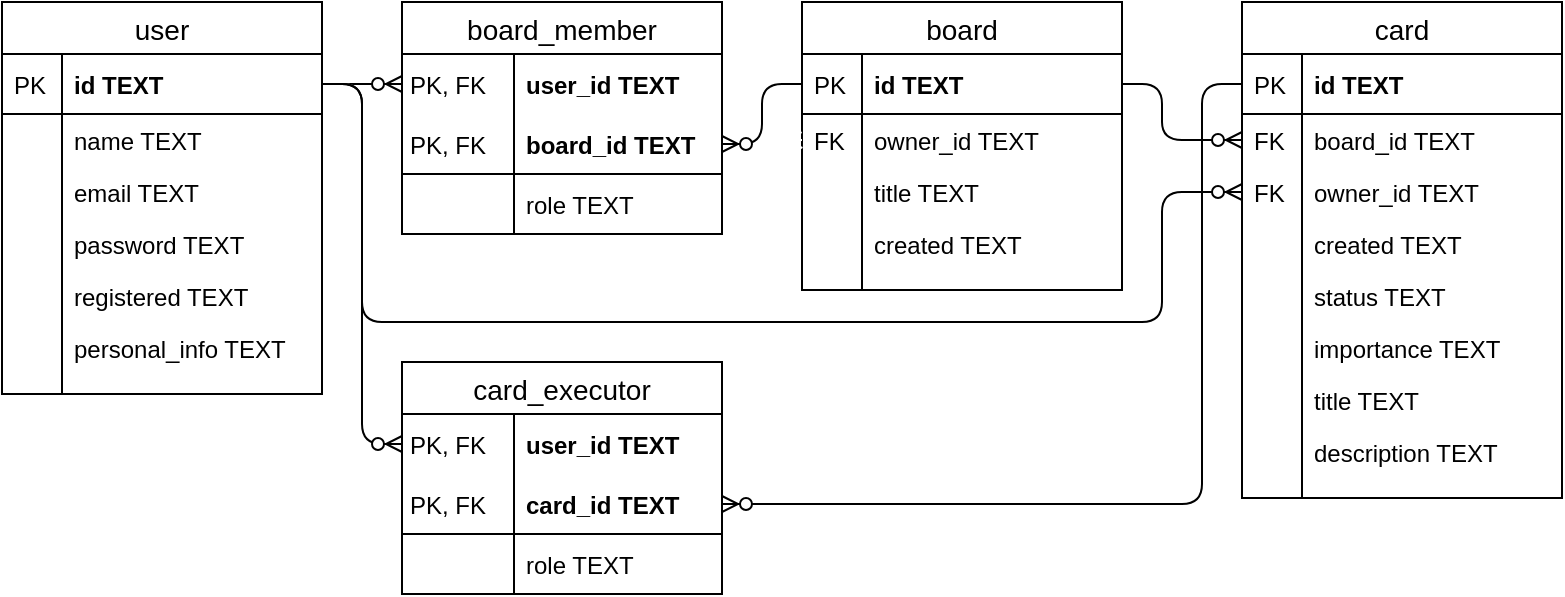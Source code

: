 <mxfile version="13.1.3">
    <diagram id="-ug3dL5VFNbu4fz48MFw" name="Page-1">
        <mxGraphModel dx="919" dy="643" grid="1" gridSize="10" guides="1" tooltips="1" connect="1" arrows="1" fold="1" page="1" pageScale="1" pageWidth="1920" pageHeight="1200" math="0" shadow="0">
            <root>
                <mxCell id="0"/>
                <mxCell id="1" parent="0"/>
                <mxCell id="IhKqmEDWCagnfCTXdV53-1" value="user" style="swimlane;fontStyle=0;childLayout=stackLayout;horizontal=1;startSize=26;fillColor=none;horizontalStack=0;resizeParent=1;resizeParentMax=0;resizeLast=0;collapsible=1;marginBottom=0;swimlaneFillColor=none;align=center;fontSize=14;" parent="1" vertex="1">
                    <mxGeometry x="40" y="40" width="160" height="196" as="geometry"/>
                </mxCell>
                <mxCell id="IhKqmEDWCagnfCTXdV53-2" value="id TEXT" style="shape=partialRectangle;top=0;left=0;right=0;bottom=1;align=left;verticalAlign=middle;fillColor=none;spacingLeft=34;spacingRight=4;overflow=hidden;rotatable=0;points=[[0,0.5],[1,0.5]];portConstraint=eastwest;dropTarget=0;fontStyle=1;fontSize=12;" parent="IhKqmEDWCagnfCTXdV53-1" vertex="1">
                    <mxGeometry y="26" width="160" height="30" as="geometry"/>
                </mxCell>
                <mxCell id="IhKqmEDWCagnfCTXdV53-3" value="PK" style="shape=partialRectangle;top=0;left=0;bottom=0;fillColor=none;align=left;verticalAlign=middle;spacingLeft=4;spacingRight=4;overflow=hidden;rotatable=0;points=[];portConstraint=eastwest;part=1;fontSize=12;" parent="IhKqmEDWCagnfCTXdV53-2" vertex="1" connectable="0">
                    <mxGeometry width="30" height="30" as="geometry"/>
                </mxCell>
                <mxCell id="IhKqmEDWCagnfCTXdV53-68" value="name TEXT" style="shape=partialRectangle;top=0;left=0;right=0;bottom=0;align=left;verticalAlign=top;fillColor=none;spacingLeft=34;spacingRight=4;overflow=hidden;rotatable=0;points=[[0,0.5],[1,0.5]];portConstraint=eastwest;dropTarget=0;fontSize=12;" parent="IhKqmEDWCagnfCTXdV53-1" vertex="1">
                    <mxGeometry y="56" width="160" height="26" as="geometry"/>
                </mxCell>
                <mxCell id="IhKqmEDWCagnfCTXdV53-69" value="" style="shape=partialRectangle;top=0;left=0;bottom=0;fillColor=none;align=left;verticalAlign=top;spacingLeft=4;spacingRight=4;overflow=hidden;rotatable=0;points=[];portConstraint=eastwest;part=1;fontSize=12;" parent="IhKqmEDWCagnfCTXdV53-68" vertex="1" connectable="0">
                    <mxGeometry width="30" height="26" as="geometry"/>
                </mxCell>
                <mxCell id="IhKqmEDWCagnfCTXdV53-4" value="email TEXT" style="shape=partialRectangle;top=0;left=0;right=0;bottom=0;align=left;verticalAlign=top;fillColor=none;spacingLeft=34;spacingRight=4;overflow=hidden;rotatable=0;points=[[0,0.5],[1,0.5]];portConstraint=eastwest;dropTarget=0;fontSize=12;" parent="IhKqmEDWCagnfCTXdV53-1" vertex="1">
                    <mxGeometry y="82" width="160" height="26" as="geometry"/>
                </mxCell>
                <mxCell id="IhKqmEDWCagnfCTXdV53-5" value="" style="shape=partialRectangle;top=0;left=0;bottom=0;fillColor=none;align=left;verticalAlign=top;spacingLeft=4;spacingRight=4;overflow=hidden;rotatable=0;points=[];portConstraint=eastwest;part=1;fontSize=12;" parent="IhKqmEDWCagnfCTXdV53-4" vertex="1" connectable="0">
                    <mxGeometry width="30" height="26" as="geometry"/>
                </mxCell>
                <mxCell id="IhKqmEDWCagnfCTXdV53-6" value="password TEXT" style="shape=partialRectangle;top=0;left=0;right=0;bottom=0;align=left;verticalAlign=top;fillColor=none;spacingLeft=34;spacingRight=4;overflow=hidden;rotatable=0;points=[[0,0.5],[1,0.5]];portConstraint=eastwest;dropTarget=0;fontSize=12;" parent="IhKqmEDWCagnfCTXdV53-1" vertex="1">
                    <mxGeometry y="108" width="160" height="26" as="geometry"/>
                </mxCell>
                <mxCell id="IhKqmEDWCagnfCTXdV53-7" value="" style="shape=partialRectangle;top=0;left=0;bottom=0;fillColor=none;align=left;verticalAlign=top;spacingLeft=4;spacingRight=4;overflow=hidden;rotatable=0;points=[];portConstraint=eastwest;part=1;fontSize=12;" parent="IhKqmEDWCagnfCTXdV53-6" vertex="1" connectable="0">
                    <mxGeometry width="30" height="26" as="geometry"/>
                </mxCell>
                <mxCell id="IhKqmEDWCagnfCTXdV53-8" value="registered TEXT" style="shape=partialRectangle;top=0;left=0;right=0;bottom=0;align=left;verticalAlign=top;fillColor=none;spacingLeft=34;spacingRight=4;overflow=hidden;rotatable=0;points=[[0,0.5],[1,0.5]];portConstraint=eastwest;dropTarget=0;fontSize=12;" parent="IhKqmEDWCagnfCTXdV53-1" vertex="1">
                    <mxGeometry y="134" width="160" height="26" as="geometry"/>
                </mxCell>
                <mxCell id="IhKqmEDWCagnfCTXdV53-9" value="" style="shape=partialRectangle;top=0;left=0;bottom=0;fillColor=none;align=left;verticalAlign=top;spacingLeft=4;spacingRight=4;overflow=hidden;rotatable=0;points=[];portConstraint=eastwest;part=1;fontSize=12;" parent="IhKqmEDWCagnfCTXdV53-8" vertex="1" connectable="0">
                    <mxGeometry width="30" height="26" as="geometry"/>
                </mxCell>
                <mxCell id="IhKqmEDWCagnfCTXdV53-70" value="personal_info TEXT" style="shape=partialRectangle;top=0;left=0;right=0;bottom=0;align=left;verticalAlign=top;fillColor=none;spacingLeft=34;spacingRight=4;overflow=hidden;rotatable=0;points=[[0,0.5],[1,0.5]];portConstraint=eastwest;dropTarget=0;fontSize=12;" parent="IhKqmEDWCagnfCTXdV53-1" vertex="1">
                    <mxGeometry y="160" width="160" height="26" as="geometry"/>
                </mxCell>
                <mxCell id="IhKqmEDWCagnfCTXdV53-71" value="" style="shape=partialRectangle;top=0;left=0;bottom=0;fillColor=none;align=left;verticalAlign=top;spacingLeft=4;spacingRight=4;overflow=hidden;rotatable=0;points=[];portConstraint=eastwest;part=1;fontSize=12;" parent="IhKqmEDWCagnfCTXdV53-70" vertex="1" connectable="0">
                    <mxGeometry width="30" height="26" as="geometry"/>
                </mxCell>
                <mxCell id="IhKqmEDWCagnfCTXdV53-10" value="" style="shape=partialRectangle;top=0;left=0;right=0;bottom=0;align=left;verticalAlign=top;fillColor=none;spacingLeft=34;spacingRight=4;overflow=hidden;rotatable=0;points=[[0,0.5],[1,0.5]];portConstraint=eastwest;dropTarget=0;fontSize=12;" parent="IhKqmEDWCagnfCTXdV53-1" vertex="1">
                    <mxGeometry y="186" width="160" height="10" as="geometry"/>
                </mxCell>
                <mxCell id="IhKqmEDWCagnfCTXdV53-11" value="" style="shape=partialRectangle;top=0;left=0;bottom=0;fillColor=none;align=left;verticalAlign=top;spacingLeft=4;spacingRight=4;overflow=hidden;rotatable=0;points=[];portConstraint=eastwest;part=1;fontSize=12;" parent="IhKqmEDWCagnfCTXdV53-10" vertex="1" connectable="0">
                    <mxGeometry width="30" height="10" as="geometry"/>
                </mxCell>
                <mxCell id="IhKqmEDWCagnfCTXdV53-72" value="board" style="swimlane;fontStyle=0;childLayout=stackLayout;horizontal=1;startSize=26;fillColor=none;horizontalStack=0;resizeParent=1;resizeParentMax=0;resizeLast=0;collapsible=1;marginBottom=0;swimlaneFillColor=none;align=center;fontSize=14;" parent="1" vertex="1">
                    <mxGeometry x="440" y="40" width="160" height="144" as="geometry"/>
                </mxCell>
                <mxCell id="IhKqmEDWCagnfCTXdV53-73" value="id TEXT" style="shape=partialRectangle;top=0;left=0;right=0;bottom=1;align=left;verticalAlign=middle;fillColor=none;spacingLeft=34;spacingRight=4;overflow=hidden;rotatable=0;points=[[0,0.5],[1,0.5]];portConstraint=eastwest;dropTarget=0;fontStyle=1;fontSize=12;" parent="IhKqmEDWCagnfCTXdV53-72" vertex="1">
                    <mxGeometry y="26" width="160" height="30" as="geometry"/>
                </mxCell>
                <mxCell id="IhKqmEDWCagnfCTXdV53-74" value="PK" style="shape=partialRectangle;top=0;left=0;bottom=0;fillColor=none;align=left;verticalAlign=middle;spacingLeft=4;spacingRight=4;overflow=hidden;rotatable=0;points=[];portConstraint=eastwest;part=1;fontSize=12;" parent="IhKqmEDWCagnfCTXdV53-73" vertex="1" connectable="0">
                    <mxGeometry width="30" height="30" as="geometry"/>
                </mxCell>
                <mxCell id="IhKqmEDWCagnfCTXdV53-89" value="owner_id TEXT" style="shape=partialRectangle;top=0;left=0;right=0;bottom=0;align=left;verticalAlign=top;fillColor=none;spacingLeft=34;spacingRight=4;overflow=hidden;rotatable=0;points=[[0,0.5],[1,0.5]];portConstraint=eastwest;dropTarget=0;fontSize=12;" parent="IhKqmEDWCagnfCTXdV53-72" vertex="1">
                    <mxGeometry y="56" width="160" height="26" as="geometry"/>
                </mxCell>
                <mxCell id="IhKqmEDWCagnfCTXdV53-90" value="FK" style="shape=partialRectangle;top=0;left=0;bottom=0;fillColor=none;align=left;verticalAlign=top;spacingLeft=4;spacingRight=4;overflow=hidden;rotatable=0;points=[];portConstraint=eastwest;part=1;fontSize=12;" parent="IhKqmEDWCagnfCTXdV53-89" vertex="1" connectable="0">
                    <mxGeometry width="30" height="26" as="geometry"/>
                </mxCell>
                <mxCell id="IhKqmEDWCagnfCTXdV53-83" value="title TEXT" style="shape=partialRectangle;top=0;left=0;right=0;bottom=0;align=left;verticalAlign=top;fillColor=none;spacingLeft=34;spacingRight=4;overflow=hidden;rotatable=0;points=[[0,0.5],[1,0.5]];portConstraint=eastwest;dropTarget=0;fontSize=12;" parent="IhKqmEDWCagnfCTXdV53-72" vertex="1">
                    <mxGeometry y="82" width="160" height="26" as="geometry"/>
                </mxCell>
                <mxCell id="IhKqmEDWCagnfCTXdV53-84" value="" style="shape=partialRectangle;top=0;left=0;bottom=0;fillColor=none;align=left;verticalAlign=top;spacingLeft=4;spacingRight=4;overflow=hidden;rotatable=0;points=[];portConstraint=eastwest;part=1;fontSize=12;" parent="IhKqmEDWCagnfCTXdV53-83" vertex="1" connectable="0">
                    <mxGeometry width="30" height="26" as="geometry"/>
                </mxCell>
                <mxCell id="IhKqmEDWCagnfCTXdV53-87" value="created TEXT" style="shape=partialRectangle;top=0;left=0;right=0;bottom=0;align=left;verticalAlign=top;fillColor=none;spacingLeft=34;spacingRight=4;overflow=hidden;rotatable=0;points=[[0,0.5],[1,0.5]];portConstraint=eastwest;dropTarget=0;fontSize=12;" parent="IhKqmEDWCagnfCTXdV53-72" vertex="1">
                    <mxGeometry y="108" width="160" height="26" as="geometry"/>
                </mxCell>
                <mxCell id="IhKqmEDWCagnfCTXdV53-88" value="" style="shape=partialRectangle;top=0;left=0;bottom=0;fillColor=none;align=left;verticalAlign=top;spacingLeft=4;spacingRight=4;overflow=hidden;rotatable=0;points=[];portConstraint=eastwest;part=1;fontSize=12;" parent="IhKqmEDWCagnfCTXdV53-87" vertex="1" connectable="0">
                    <mxGeometry width="30" height="26" as="geometry"/>
                </mxCell>
                <mxCell id="IhKqmEDWCagnfCTXdV53-85" value="" style="shape=partialRectangle;top=0;left=0;right=0;bottom=0;align=left;verticalAlign=top;fillColor=none;spacingLeft=34;spacingRight=4;overflow=hidden;rotatable=0;points=[[0,0.5],[1,0.5]];portConstraint=eastwest;dropTarget=0;fontSize=12;" parent="IhKqmEDWCagnfCTXdV53-72" vertex="1">
                    <mxGeometry y="134" width="160" height="10" as="geometry"/>
                </mxCell>
                <mxCell id="IhKqmEDWCagnfCTXdV53-86" value="" style="shape=partialRectangle;top=0;left=0;bottom=0;fillColor=none;align=left;verticalAlign=top;spacingLeft=4;spacingRight=4;overflow=hidden;rotatable=0;points=[];portConstraint=eastwest;part=1;fontSize=12;" parent="IhKqmEDWCagnfCTXdV53-85" vertex="1" connectable="0">
                    <mxGeometry width="30" height="10" as="geometry"/>
                </mxCell>
                <mxCell id="IhKqmEDWCagnfCTXdV53-91" value="board_member" style="swimlane;fontStyle=0;childLayout=stackLayout;horizontal=1;startSize=26;fillColor=none;horizontalStack=0;resizeParent=1;resizeParentMax=0;resizeLast=0;collapsible=1;marginBottom=0;swimlaneFillColor=none;align=center;fontSize=14;" parent="1" vertex="1">
                    <mxGeometry x="240" y="40" width="160" height="116" as="geometry"/>
                </mxCell>
                <mxCell id="IhKqmEDWCagnfCTXdV53-92" value="user_id TEXT" style="shape=partialRectangle;top=0;left=0;right=0;bottom=0;align=left;verticalAlign=middle;fillColor=none;spacingLeft=60;spacingRight=4;overflow=hidden;rotatable=0;points=[[0,0.5],[1,0.5]];portConstraint=eastwest;dropTarget=0;fontStyle=1;fontSize=12;" parent="IhKqmEDWCagnfCTXdV53-91" vertex="1">
                    <mxGeometry y="26" width="160" height="30" as="geometry"/>
                </mxCell>
                <mxCell id="IhKqmEDWCagnfCTXdV53-93" value="PK, FK" style="shape=partialRectangle;fontStyle=0;top=0;left=0;bottom=0;fillColor=none;align=left;verticalAlign=middle;spacingLeft=4;spacingRight=4;overflow=hidden;rotatable=0;points=[];portConstraint=eastwest;part=1;fontSize=12;spacing=0;" parent="IhKqmEDWCagnfCTXdV53-92" vertex="1" connectable="0">
                    <mxGeometry width="56" height="30" as="geometry"/>
                </mxCell>
                <mxCell id="IhKqmEDWCagnfCTXdV53-94" value="board_id TEXT" style="shape=partialRectangle;top=0;left=0;right=0;bottom=1;align=left;verticalAlign=middle;fillColor=none;spacingLeft=60;spacingRight=4;overflow=hidden;rotatable=0;points=[[0,0.5],[1,0.5]];portConstraint=eastwest;dropTarget=0;fontStyle=1;fontSize=12;" parent="IhKqmEDWCagnfCTXdV53-91" vertex="1">
                    <mxGeometry y="56" width="160" height="30" as="geometry"/>
                </mxCell>
                <mxCell id="IhKqmEDWCagnfCTXdV53-95" value="PK, FK" style="shape=partialRectangle;fontStyle=0;top=0;left=0;bottom=0;fillColor=none;align=left;verticalAlign=middle;spacingLeft=4;spacingRight=4;overflow=hidden;rotatable=0;points=[];portConstraint=eastwest;part=1;fontSize=12;spacing=0;" parent="IhKqmEDWCagnfCTXdV53-94" vertex="1" connectable="0">
                    <mxGeometry width="56" height="30" as="geometry"/>
                </mxCell>
                <mxCell id="IhKqmEDWCagnfCTXdV53-130" value="role TEXT" style="shape=partialRectangle;top=0;left=0;right=0;bottom=1;align=left;verticalAlign=middle;fillColor=none;spacingLeft=60;spacingRight=4;overflow=hidden;rotatable=0;points=[[0,0.5],[1,0.5]];portConstraint=eastwest;dropTarget=0;fontStyle=0;fontSize=12;" parent="IhKqmEDWCagnfCTXdV53-91" vertex="1">
                    <mxGeometry y="86" width="160" height="30" as="geometry"/>
                </mxCell>
                <mxCell id="IhKqmEDWCagnfCTXdV53-131" value="" style="shape=partialRectangle;fontStyle=0;top=0;left=0;bottom=0;fillColor=none;align=left;verticalAlign=middle;spacingLeft=4;spacingRight=4;overflow=hidden;rotatable=0;points=[];portConstraint=eastwest;part=1;fontSize=12;spacing=0;" parent="IhKqmEDWCagnfCTXdV53-130" vertex="1" connectable="0">
                    <mxGeometry width="56" height="30" as="geometry"/>
                </mxCell>
                <mxCell id="IhKqmEDWCagnfCTXdV53-102" value="" style="endArrow=ERzeroToMany;html=1;exitX=1;exitY=0.5;exitDx=0;exitDy=0;entryX=0;entryY=0.5;entryDx=0;entryDy=0;endFill=1;" parent="1" source="IhKqmEDWCagnfCTXdV53-2" target="IhKqmEDWCagnfCTXdV53-92" edge="1">
                    <mxGeometry width="50" height="50" relative="1" as="geometry">
                        <mxPoint x="300" y="190" as="sourcePoint"/>
                        <mxPoint x="350" y="140" as="targetPoint"/>
                    </mxGeometry>
                </mxCell>
                <mxCell id="IhKqmEDWCagnfCTXdV53-103" value="" style="endArrow=ERzeroToMany;html=1;exitX=0;exitY=0.5;exitDx=0;exitDy=0;entryX=1;entryY=0.5;entryDx=0;entryDy=0;endFill=1;" parent="1" source="IhKqmEDWCagnfCTXdV53-73" target="IhKqmEDWCagnfCTXdV53-94" edge="1">
                    <mxGeometry width="50" height="50" relative="1" as="geometry">
                        <mxPoint x="360" y="210" as="sourcePoint"/>
                        <mxPoint x="410" y="160" as="targetPoint"/>
                        <Array as="points">
                            <mxPoint x="420" y="81"/>
                            <mxPoint x="420" y="111"/>
                        </Array>
                    </mxGeometry>
                </mxCell>
                <mxCell id="IhKqmEDWCagnfCTXdV53-104" value="" style="endArrow=ERzeroToMany;html=1;exitX=1;exitY=0.5;exitDx=0;exitDy=0;entryX=0;entryY=0.5;entryDx=0;entryDy=0;endFill=1;strokeColor=#FFFFFF;" parent="1" source="IhKqmEDWCagnfCTXdV53-2" target="IhKqmEDWCagnfCTXdV53-89" edge="1">
                    <mxGeometry width="50" height="50" relative="1" as="geometry">
                        <mxPoint x="280" y="220" as="sourcePoint"/>
                        <mxPoint x="330" y="170" as="targetPoint"/>
                        <Array as="points">
                            <mxPoint x="220" y="81"/>
                            <mxPoint x="220" y="180"/>
                            <mxPoint x="420" y="180"/>
                            <mxPoint x="420" y="110"/>
                        </Array>
                    </mxGeometry>
                </mxCell>
                <mxCell id="IhKqmEDWCagnfCTXdV53-105" value="card" style="swimlane;fontStyle=0;childLayout=stackLayout;horizontal=1;startSize=26;fillColor=none;horizontalStack=0;resizeParent=1;resizeParentMax=0;resizeLast=0;collapsible=1;marginBottom=0;swimlaneFillColor=none;align=center;fontSize=14;" parent="1" vertex="1">
                    <mxGeometry x="660" y="40" width="160" height="248" as="geometry"/>
                </mxCell>
                <mxCell id="IhKqmEDWCagnfCTXdV53-106" value="id TEXT" style="shape=partialRectangle;top=0;left=0;right=0;bottom=1;align=left;verticalAlign=middle;fillColor=none;spacingLeft=34;spacingRight=4;overflow=hidden;rotatable=0;points=[[0,0.5],[1,0.5]];portConstraint=eastwest;dropTarget=0;fontStyle=1;fontSize=12;" parent="IhKqmEDWCagnfCTXdV53-105" vertex="1">
                    <mxGeometry y="26" width="160" height="30" as="geometry"/>
                </mxCell>
                <mxCell id="IhKqmEDWCagnfCTXdV53-107" value="PK" style="shape=partialRectangle;top=0;left=0;bottom=0;fillColor=none;align=left;verticalAlign=middle;spacingLeft=4;spacingRight=4;overflow=hidden;rotatable=0;points=[];portConstraint=eastwest;part=1;fontSize=12;" parent="IhKqmEDWCagnfCTXdV53-106" vertex="1" connectable="0">
                    <mxGeometry width="30" height="30" as="geometry"/>
                </mxCell>
                <mxCell id="IhKqmEDWCagnfCTXdV53-112" value="board_id TEXT" style="shape=partialRectangle;top=0;left=0;right=0;bottom=0;align=left;verticalAlign=top;fillColor=none;spacingLeft=34;spacingRight=4;overflow=hidden;rotatable=0;points=[[0,0.5],[1,0.5]];portConstraint=eastwest;dropTarget=0;fontSize=12;" parent="IhKqmEDWCagnfCTXdV53-105" vertex="1">
                    <mxGeometry y="56" width="160" height="26" as="geometry"/>
                </mxCell>
                <mxCell id="IhKqmEDWCagnfCTXdV53-113" value="FK" style="shape=partialRectangle;top=0;left=0;bottom=0;fillColor=none;align=left;verticalAlign=top;spacingLeft=4;spacingRight=4;overflow=hidden;rotatable=0;points=[];portConstraint=eastwest;part=1;fontSize=12;" parent="IhKqmEDWCagnfCTXdV53-112" vertex="1" connectable="0">
                    <mxGeometry width="30" height="26" as="geometry"/>
                </mxCell>
                <mxCell id="IhKqmEDWCagnfCTXdV53-108" value="owner_id TEXT" style="shape=partialRectangle;top=0;left=0;right=0;bottom=0;align=left;verticalAlign=top;fillColor=none;spacingLeft=34;spacingRight=4;overflow=hidden;rotatable=0;points=[[0,0.5],[1,0.5]];portConstraint=eastwest;dropTarget=0;fontSize=12;" parent="IhKqmEDWCagnfCTXdV53-105" vertex="1">
                    <mxGeometry y="82" width="160" height="26" as="geometry"/>
                </mxCell>
                <mxCell id="IhKqmEDWCagnfCTXdV53-109" value="FK" style="shape=partialRectangle;top=0;left=0;bottom=0;fillColor=none;align=left;verticalAlign=top;spacingLeft=4;spacingRight=4;overflow=hidden;rotatable=0;points=[];portConstraint=eastwest;part=1;fontSize=12;" parent="IhKqmEDWCagnfCTXdV53-108" vertex="1" connectable="0">
                    <mxGeometry width="30" height="26" as="geometry"/>
                </mxCell>
                <mxCell id="IhKqmEDWCagnfCTXdV53-136" value="created TEXT" style="shape=partialRectangle;top=0;left=0;right=0;bottom=0;align=left;verticalAlign=top;fillColor=none;spacingLeft=34;spacingRight=4;overflow=hidden;rotatable=0;points=[[0,0.5],[1,0.5]];portConstraint=eastwest;dropTarget=0;fontSize=12;" parent="IhKqmEDWCagnfCTXdV53-105" vertex="1">
                    <mxGeometry y="108" width="160" height="26" as="geometry"/>
                </mxCell>
                <mxCell id="IhKqmEDWCagnfCTXdV53-137" value="" style="shape=partialRectangle;top=0;left=0;bottom=0;fillColor=none;align=left;verticalAlign=top;spacingLeft=4;spacingRight=4;overflow=hidden;rotatable=0;points=[];portConstraint=eastwest;part=1;fontSize=12;" parent="IhKqmEDWCagnfCTXdV53-136" vertex="1" connectable="0">
                    <mxGeometry width="30" height="26" as="geometry"/>
                </mxCell>
                <mxCell id="IhKqmEDWCagnfCTXdV53-138" value="status TEXT" style="shape=partialRectangle;top=0;left=0;right=0;bottom=0;align=left;verticalAlign=top;fillColor=none;spacingLeft=34;spacingRight=4;overflow=hidden;rotatable=0;points=[[0,0.5],[1,0.5]];portConstraint=eastwest;dropTarget=0;fontSize=12;" parent="IhKqmEDWCagnfCTXdV53-105" vertex="1">
                    <mxGeometry y="134" width="160" height="26" as="geometry"/>
                </mxCell>
                <mxCell id="IhKqmEDWCagnfCTXdV53-139" value="" style="shape=partialRectangle;top=0;left=0;bottom=0;fillColor=none;align=left;verticalAlign=top;spacingLeft=4;spacingRight=4;overflow=hidden;rotatable=0;points=[];portConstraint=eastwest;part=1;fontSize=12;" parent="IhKqmEDWCagnfCTXdV53-138" vertex="1" connectable="0">
                    <mxGeometry width="30" height="26" as="geometry"/>
                </mxCell>
                <mxCell id="IhKqmEDWCagnfCTXdV53-140" value="importance TEXT" style="shape=partialRectangle;top=0;left=0;right=0;bottom=0;align=left;verticalAlign=top;fillColor=none;spacingLeft=34;spacingRight=4;overflow=hidden;rotatable=0;points=[[0,0.5],[1,0.5]];portConstraint=eastwest;dropTarget=0;fontSize=12;" parent="IhKqmEDWCagnfCTXdV53-105" vertex="1">
                    <mxGeometry y="160" width="160" height="26" as="geometry"/>
                </mxCell>
                <mxCell id="IhKqmEDWCagnfCTXdV53-141" value="" style="shape=partialRectangle;top=0;left=0;bottom=0;fillColor=none;align=left;verticalAlign=top;spacingLeft=4;spacingRight=4;overflow=hidden;rotatable=0;points=[];portConstraint=eastwest;part=1;fontSize=12;" parent="IhKqmEDWCagnfCTXdV53-140" vertex="1" connectable="0">
                    <mxGeometry width="30" height="26" as="geometry"/>
                </mxCell>
                <mxCell id="IhKqmEDWCagnfCTXdV53-110" value="title TEXT" style="shape=partialRectangle;top=0;left=0;right=0;bottom=0;align=left;verticalAlign=top;fillColor=none;spacingLeft=34;spacingRight=4;overflow=hidden;rotatable=0;points=[[0,0.5],[1,0.5]];portConstraint=eastwest;dropTarget=0;fontSize=12;" parent="IhKqmEDWCagnfCTXdV53-105" vertex="1">
                    <mxGeometry y="186" width="160" height="26" as="geometry"/>
                </mxCell>
                <mxCell id="IhKqmEDWCagnfCTXdV53-111" value="" style="shape=partialRectangle;top=0;left=0;bottom=0;fillColor=none;align=left;verticalAlign=top;spacingLeft=4;spacingRight=4;overflow=hidden;rotatable=0;points=[];portConstraint=eastwest;part=1;fontSize=12;" parent="IhKqmEDWCagnfCTXdV53-110" vertex="1" connectable="0">
                    <mxGeometry width="30" height="26" as="geometry"/>
                </mxCell>
                <mxCell id="IhKqmEDWCagnfCTXdV53-134" value="description TEXT" style="shape=partialRectangle;top=0;left=0;right=0;bottom=0;align=left;verticalAlign=top;fillColor=none;spacingLeft=34;spacingRight=4;overflow=hidden;rotatable=0;points=[[0,0.5],[1,0.5]];portConstraint=eastwest;dropTarget=0;fontSize=12;" parent="IhKqmEDWCagnfCTXdV53-105" vertex="1">
                    <mxGeometry y="212" width="160" height="26" as="geometry"/>
                </mxCell>
                <mxCell id="IhKqmEDWCagnfCTXdV53-135" value="" style="shape=partialRectangle;top=0;left=0;bottom=0;fillColor=none;align=left;verticalAlign=top;spacingLeft=4;spacingRight=4;overflow=hidden;rotatable=0;points=[];portConstraint=eastwest;part=1;fontSize=12;" parent="IhKqmEDWCagnfCTXdV53-134" vertex="1" connectable="0">
                    <mxGeometry width="30" height="26" as="geometry"/>
                </mxCell>
                <mxCell id="IhKqmEDWCagnfCTXdV53-114" value="" style="shape=partialRectangle;top=0;left=0;right=0;bottom=0;align=left;verticalAlign=top;fillColor=none;spacingLeft=34;spacingRight=4;overflow=hidden;rotatable=0;points=[[0,0.5],[1,0.5]];portConstraint=eastwest;dropTarget=0;fontSize=12;" parent="IhKqmEDWCagnfCTXdV53-105" vertex="1">
                    <mxGeometry y="238" width="160" height="10" as="geometry"/>
                </mxCell>
                <mxCell id="IhKqmEDWCagnfCTXdV53-115" value="" style="shape=partialRectangle;top=0;left=0;bottom=0;fillColor=none;align=left;verticalAlign=top;spacingLeft=4;spacingRight=4;overflow=hidden;rotatable=0;points=[];portConstraint=eastwest;part=1;fontSize=12;" parent="IhKqmEDWCagnfCTXdV53-114" vertex="1" connectable="0">
                    <mxGeometry width="30" height="10" as="geometry"/>
                </mxCell>
                <mxCell id="IhKqmEDWCagnfCTXdV53-132" value="" style="endArrow=ERzeroToMany;html=1;exitX=1;exitY=0.5;exitDx=0;exitDy=0;endFill=1;entryX=0;entryY=0.5;entryDx=0;entryDy=0;" parent="1" source="IhKqmEDWCagnfCTXdV53-73" target="IhKqmEDWCagnfCTXdV53-112" edge="1">
                    <mxGeometry width="50" height="50" relative="1" as="geometry">
                        <mxPoint x="630" y="20" as="sourcePoint"/>
                        <mxPoint x="610" y="60" as="targetPoint"/>
                        <Array as="points">
                            <mxPoint x="620" y="81"/>
                            <mxPoint x="620" y="109"/>
                        </Array>
                    </mxGeometry>
                </mxCell>
                <mxCell id="IhKqmEDWCagnfCTXdV53-133" value="" style="endArrow=ERzeroToMany;html=1;exitX=1;exitY=0.5;exitDx=0;exitDy=0;entryX=0;entryY=0.5;entryDx=0;entryDy=0;endFill=1;" parent="1" source="IhKqmEDWCagnfCTXdV53-2" target="IhKqmEDWCagnfCTXdV53-108" edge="1">
                    <mxGeometry width="50" height="50" relative="1" as="geometry">
                        <mxPoint x="220" y="270" as="sourcePoint"/>
                        <mxPoint x="260" y="270" as="targetPoint"/>
                        <Array as="points">
                            <mxPoint x="220" y="81"/>
                            <mxPoint x="220" y="200"/>
                            <mxPoint x="620" y="200"/>
                            <mxPoint x="620" y="135"/>
                        </Array>
                    </mxGeometry>
                </mxCell>
                <mxCell id="IhKqmEDWCagnfCTXdV53-142" value="card_executor" style="swimlane;fontStyle=0;childLayout=stackLayout;horizontal=1;startSize=26;fillColor=none;horizontalStack=0;resizeParent=1;resizeParentMax=0;resizeLast=0;collapsible=1;marginBottom=0;swimlaneFillColor=none;align=center;fontSize=14;" parent="1" vertex="1">
                    <mxGeometry x="240" y="220" width="160" height="116" as="geometry"/>
                </mxCell>
                <mxCell id="IhKqmEDWCagnfCTXdV53-143" value="user_id TEXT" style="shape=partialRectangle;top=0;left=0;right=0;bottom=0;align=left;verticalAlign=middle;fillColor=none;spacingLeft=60;spacingRight=4;overflow=hidden;rotatable=0;points=[[0,0.5],[1,0.5]];portConstraint=eastwest;dropTarget=0;fontStyle=1;fontSize=12;" parent="IhKqmEDWCagnfCTXdV53-142" vertex="1">
                    <mxGeometry y="26" width="160" height="30" as="geometry"/>
                </mxCell>
                <mxCell id="IhKqmEDWCagnfCTXdV53-144" value="PK, FK" style="shape=partialRectangle;fontStyle=0;top=0;left=0;bottom=0;fillColor=none;align=left;verticalAlign=middle;spacingLeft=4;spacingRight=4;overflow=hidden;rotatable=0;points=[];portConstraint=eastwest;part=1;fontSize=12;spacing=0;" parent="IhKqmEDWCagnfCTXdV53-143" vertex="1" connectable="0">
                    <mxGeometry width="56" height="30" as="geometry"/>
                </mxCell>
                <mxCell id="IhKqmEDWCagnfCTXdV53-145" value="card_id TEXT" style="shape=partialRectangle;top=0;left=0;right=0;bottom=1;align=left;verticalAlign=middle;fillColor=none;spacingLeft=60;spacingRight=4;overflow=hidden;rotatable=0;points=[[0,0.5],[1,0.5]];portConstraint=eastwest;dropTarget=0;fontStyle=1;fontSize=12;" parent="IhKqmEDWCagnfCTXdV53-142" vertex="1">
                    <mxGeometry y="56" width="160" height="30" as="geometry"/>
                </mxCell>
                <mxCell id="IhKqmEDWCagnfCTXdV53-146" value="PK, FK" style="shape=partialRectangle;fontStyle=0;top=0;left=0;bottom=0;fillColor=none;align=left;verticalAlign=middle;spacingLeft=4;spacingRight=4;overflow=hidden;rotatable=0;points=[];portConstraint=eastwest;part=1;fontSize=12;spacing=0;" parent="IhKqmEDWCagnfCTXdV53-145" vertex="1" connectable="0">
                    <mxGeometry width="56" height="30" as="geometry"/>
                </mxCell>
                <mxCell id="IhKqmEDWCagnfCTXdV53-147" value="role TEXT" style="shape=partialRectangle;top=0;left=0;right=0;bottom=1;align=left;verticalAlign=middle;fillColor=none;spacingLeft=60;spacingRight=4;overflow=hidden;rotatable=0;points=[[0,0.5],[1,0.5]];portConstraint=eastwest;dropTarget=0;fontStyle=0;fontSize=12;" parent="IhKqmEDWCagnfCTXdV53-142" vertex="1">
                    <mxGeometry y="86" width="160" height="30" as="geometry"/>
                </mxCell>
                <mxCell id="IhKqmEDWCagnfCTXdV53-148" value="" style="shape=partialRectangle;fontStyle=0;top=0;left=0;bottom=0;fillColor=none;align=left;verticalAlign=middle;spacingLeft=4;spacingRight=4;overflow=hidden;rotatable=0;points=[];portConstraint=eastwest;part=1;fontSize=12;spacing=0;" parent="IhKqmEDWCagnfCTXdV53-147" vertex="1" connectable="0">
                    <mxGeometry width="56" height="30" as="geometry"/>
                </mxCell>
                <mxCell id="IhKqmEDWCagnfCTXdV53-149" value="" style="endArrow=ERzeroToMany;html=1;exitX=1;exitY=0.5;exitDx=0;exitDy=0;entryX=0;entryY=0.5;entryDx=0;entryDy=0;endFill=1;" parent="1" source="IhKqmEDWCagnfCTXdV53-2" target="IhKqmEDWCagnfCTXdV53-143" edge="1">
                    <mxGeometry width="50" height="50" relative="1" as="geometry">
                        <mxPoint x="210" y="91" as="sourcePoint"/>
                        <mxPoint x="250" y="91" as="targetPoint"/>
                        <Array as="points">
                            <mxPoint x="220" y="81"/>
                            <mxPoint x="220" y="261"/>
                        </Array>
                    </mxGeometry>
                </mxCell>
                <mxCell id="IhKqmEDWCagnfCTXdV53-150" value="" style="endArrow=ERzeroToMany;html=1;exitX=0;exitY=0.5;exitDx=0;exitDy=0;entryX=1;entryY=0.5;entryDx=0;entryDy=0;endFill=1;" parent="1" source="IhKqmEDWCagnfCTXdV53-106" target="IhKqmEDWCagnfCTXdV53-145" edge="1">
                    <mxGeometry width="50" height="50" relative="1" as="geometry">
                        <mxPoint x="560" y="270" as="sourcePoint"/>
                        <mxPoint x="600" y="270" as="targetPoint"/>
                        <Array as="points">
                            <mxPoint x="640" y="81"/>
                            <mxPoint x="640" y="291"/>
                        </Array>
                    </mxGeometry>
                </mxCell>
            </root>
        </mxGraphModel>
    </diagram>
</mxfile>